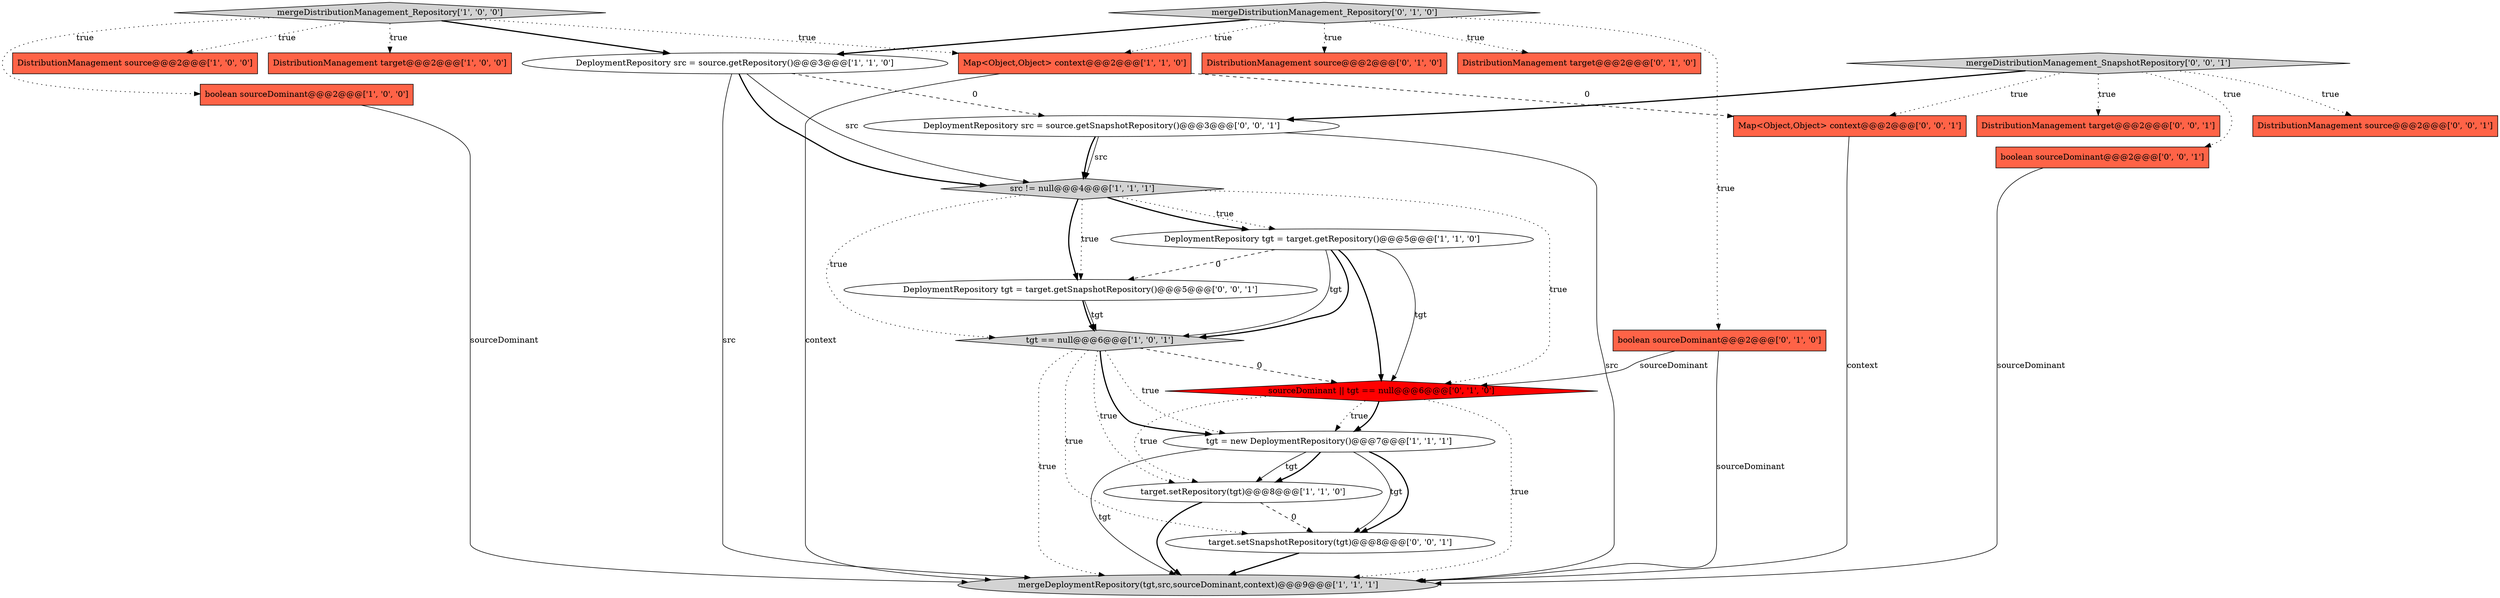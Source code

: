digraph {
23 [style = filled, label = "Map<Object,Object> context@@@2@@@['0', '0', '1']", fillcolor = tomato, shape = box image = "AAA0AAABBB3BBB"];
7 [style = filled, label = "src != null@@@4@@@['1', '1', '1']", fillcolor = lightgray, shape = diamond image = "AAA0AAABBB1BBB"];
17 [style = filled, label = "DeploymentRepository tgt = target.getSnapshotRepository()@@@5@@@['0', '0', '1']", fillcolor = white, shape = ellipse image = "AAA0AAABBB3BBB"];
2 [style = filled, label = "boolean sourceDominant@@@2@@@['1', '0', '0']", fillcolor = tomato, shape = box image = "AAA0AAABBB1BBB"];
10 [style = filled, label = "mergeDeploymentRepository(tgt,src,sourceDominant,context)@@@9@@@['1', '1', '1']", fillcolor = lightgray, shape = ellipse image = "AAA0AAABBB1BBB"];
16 [style = filled, label = "DistributionManagement source@@@2@@@['0', '1', '0']", fillcolor = tomato, shape = box image = "AAA0AAABBB2BBB"];
24 [style = filled, label = "target.setSnapshotRepository(tgt)@@@8@@@['0', '0', '1']", fillcolor = white, shape = ellipse image = "AAA0AAABBB3BBB"];
0 [style = filled, label = "mergeDistributionManagement_Repository['1', '0', '0']", fillcolor = lightgray, shape = diamond image = "AAA0AAABBB1BBB"];
22 [style = filled, label = "DistributionManagement source@@@2@@@['0', '0', '1']", fillcolor = tomato, shape = box image = "AAA0AAABBB3BBB"];
19 [style = filled, label = "mergeDistributionManagement_SnapshotRepository['0', '0', '1']", fillcolor = lightgray, shape = diamond image = "AAA0AAABBB3BBB"];
6 [style = filled, label = "DeploymentRepository src = source.getRepository()@@@3@@@['1', '1', '0']", fillcolor = white, shape = ellipse image = "AAA0AAABBB1BBB"];
20 [style = filled, label = "DistributionManagement target@@@2@@@['0', '0', '1']", fillcolor = tomato, shape = box image = "AAA0AAABBB3BBB"];
15 [style = filled, label = "mergeDistributionManagement_Repository['0', '1', '0']", fillcolor = lightgray, shape = diamond image = "AAA0AAABBB2BBB"];
21 [style = filled, label = "DeploymentRepository src = source.getSnapshotRepository()@@@3@@@['0', '0', '1']", fillcolor = white, shape = ellipse image = "AAA0AAABBB3BBB"];
3 [style = filled, label = "tgt == null@@@6@@@['1', '0', '1']", fillcolor = lightgray, shape = diamond image = "AAA0AAABBB1BBB"];
9 [style = filled, label = "DeploymentRepository tgt = target.getRepository()@@@5@@@['1', '1', '0']", fillcolor = white, shape = ellipse image = "AAA0AAABBB1BBB"];
1 [style = filled, label = "DistributionManagement source@@@2@@@['1', '0', '0']", fillcolor = tomato, shape = box image = "AAA0AAABBB1BBB"];
4 [style = filled, label = "target.setRepository(tgt)@@@8@@@['1', '1', '0']", fillcolor = white, shape = ellipse image = "AAA0AAABBB1BBB"];
11 [style = filled, label = "Map<Object,Object> context@@@2@@@['1', '1', '0']", fillcolor = tomato, shape = box image = "AAA0AAABBB1BBB"];
18 [style = filled, label = "boolean sourceDominant@@@2@@@['0', '0', '1']", fillcolor = tomato, shape = box image = "AAA0AAABBB3BBB"];
14 [style = filled, label = "DistributionManagement target@@@2@@@['0', '1', '0']", fillcolor = tomato, shape = box image = "AAA0AAABBB2BBB"];
5 [style = filled, label = "DistributionManagement target@@@2@@@['1', '0', '0']", fillcolor = tomato, shape = box image = "AAA0AAABBB1BBB"];
13 [style = filled, label = "boolean sourceDominant@@@2@@@['0', '1', '0']", fillcolor = tomato, shape = box image = "AAA0AAABBB2BBB"];
8 [style = filled, label = "tgt = new DeploymentRepository()@@@7@@@['1', '1', '1']", fillcolor = white, shape = ellipse image = "AAA0AAABBB1BBB"];
12 [style = filled, label = "sourceDominant || tgt == null@@@6@@@['0', '1', '0']", fillcolor = red, shape = diamond image = "AAA1AAABBB2BBB"];
21->7 [style = solid, label="src"];
24->10 [style = bold, label=""];
4->10 [style = bold, label=""];
6->21 [style = dashed, label="0"];
7->17 [style = bold, label=""];
0->5 [style = dotted, label="true"];
0->6 [style = bold, label=""];
12->8 [style = dotted, label="true"];
9->12 [style = solid, label="tgt"];
11->10 [style = solid, label="context"];
19->20 [style = dotted, label="true"];
8->24 [style = solid, label="tgt"];
21->10 [style = solid, label="src"];
13->10 [style = solid, label="sourceDominant"];
3->10 [style = dotted, label="true"];
19->18 [style = dotted, label="true"];
8->4 [style = solid, label="tgt"];
3->4 [style = dotted, label="true"];
19->23 [style = dotted, label="true"];
11->23 [style = dashed, label="0"];
15->6 [style = bold, label=""];
6->7 [style = solid, label="src"];
23->10 [style = solid, label="context"];
7->9 [style = dotted, label="true"];
15->14 [style = dotted, label="true"];
15->16 [style = dotted, label="true"];
6->10 [style = solid, label="src"];
7->12 [style = dotted, label="true"];
15->13 [style = dotted, label="true"];
3->24 [style = dotted, label="true"];
17->3 [style = solid, label="tgt"];
7->9 [style = bold, label=""];
18->10 [style = solid, label="sourceDominant"];
3->12 [style = dashed, label="0"];
12->10 [style = dotted, label="true"];
7->3 [style = dotted, label="true"];
12->8 [style = bold, label=""];
13->12 [style = solid, label="sourceDominant"];
3->8 [style = bold, label=""];
9->17 [style = dashed, label="0"];
19->22 [style = dotted, label="true"];
15->11 [style = dotted, label="true"];
17->3 [style = bold, label=""];
8->10 [style = solid, label="tgt"];
9->3 [style = solid, label="tgt"];
9->3 [style = bold, label=""];
21->7 [style = bold, label=""];
19->21 [style = bold, label=""];
12->4 [style = dotted, label="true"];
9->12 [style = bold, label=""];
8->4 [style = bold, label=""];
0->2 [style = dotted, label="true"];
4->24 [style = dashed, label="0"];
6->7 [style = bold, label=""];
3->8 [style = dotted, label="true"];
7->17 [style = dotted, label="true"];
0->11 [style = dotted, label="true"];
2->10 [style = solid, label="sourceDominant"];
0->1 [style = dotted, label="true"];
8->24 [style = bold, label=""];
}
